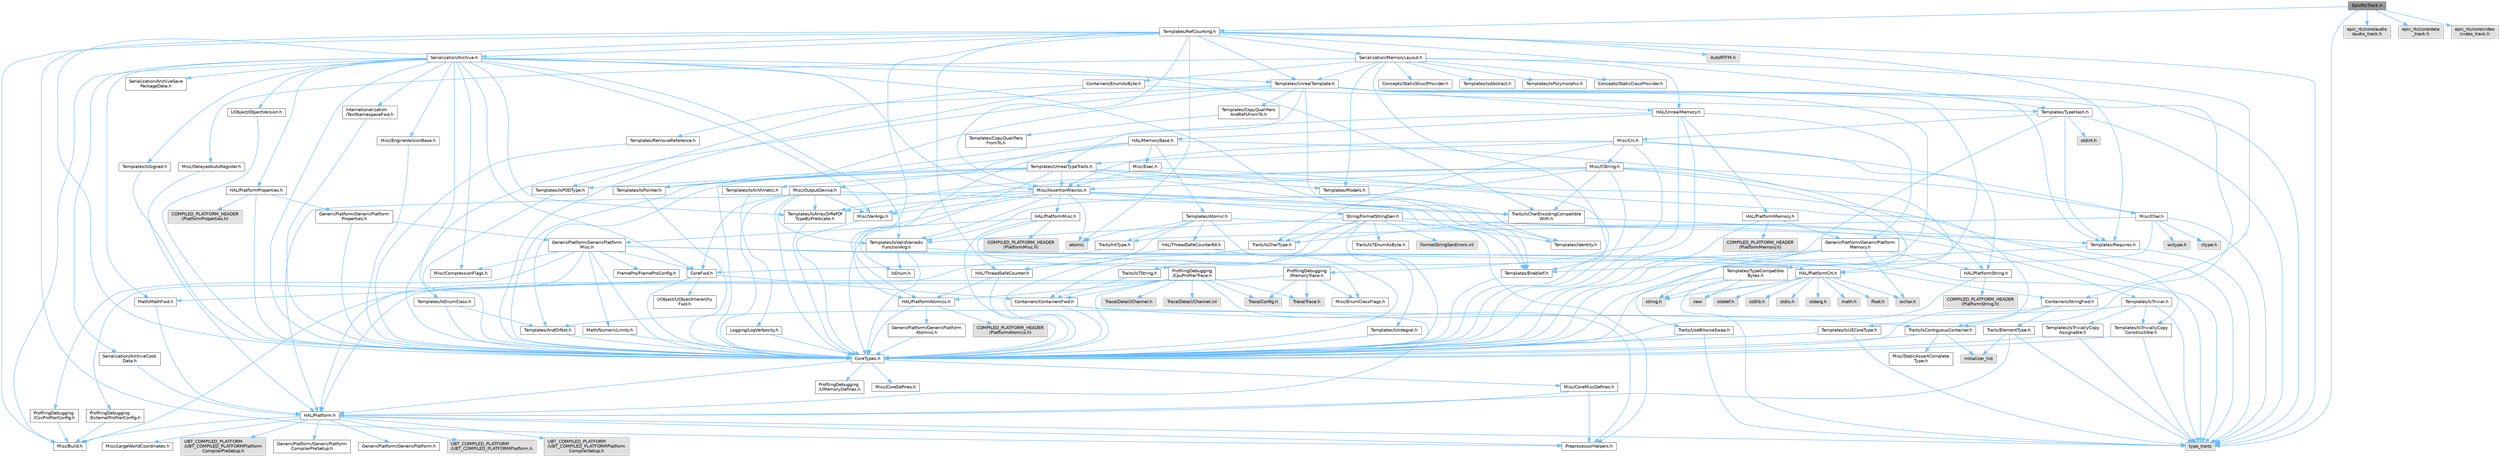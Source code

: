 digraph "EpicRtcTrack.h"
{
 // INTERACTIVE_SVG=YES
 // LATEX_PDF_SIZE
  bgcolor="transparent";
  edge [fontname=Helvetica,fontsize=10,labelfontname=Helvetica,labelfontsize=10];
  node [fontname=Helvetica,fontsize=10,shape=box,height=0.2,width=0.4];
  Node1 [id="Node000001",label="EpicRtcTrack.h",height=0.2,width=0.4,color="gray40", fillcolor="grey60", style="filled", fontcolor="black",tooltip=" "];
  Node1 -> Node2 [id="edge1_Node000001_Node000002",color="steelblue1",style="solid",tooltip=" "];
  Node2 [id="Node000002",label="type_traits",height=0.2,width=0.4,color="grey60", fillcolor="#E0E0E0", style="filled",tooltip=" "];
  Node1 -> Node3 [id="edge2_Node000001_Node000003",color="steelblue1",style="solid",tooltip=" "];
  Node3 [id="Node000003",label="Templates/RefCounting.h",height=0.2,width=0.4,color="grey40", fillcolor="white", style="filled",URL="$d4/d7e/RefCounting_8h.html",tooltip=" "];
  Node3 -> Node4 [id="edge3_Node000003_Node000004",color="steelblue1",style="solid",tooltip=" "];
  Node4 [id="Node000004",label="CoreTypes.h",height=0.2,width=0.4,color="grey40", fillcolor="white", style="filled",URL="$dc/dec/CoreTypes_8h.html",tooltip=" "];
  Node4 -> Node5 [id="edge4_Node000004_Node000005",color="steelblue1",style="solid",tooltip=" "];
  Node5 [id="Node000005",label="HAL/Platform.h",height=0.2,width=0.4,color="grey40", fillcolor="white", style="filled",URL="$d9/dd0/Platform_8h.html",tooltip=" "];
  Node5 -> Node6 [id="edge5_Node000005_Node000006",color="steelblue1",style="solid",tooltip=" "];
  Node6 [id="Node000006",label="Misc/Build.h",height=0.2,width=0.4,color="grey40", fillcolor="white", style="filled",URL="$d3/dbb/Build_8h.html",tooltip=" "];
  Node5 -> Node7 [id="edge6_Node000005_Node000007",color="steelblue1",style="solid",tooltip=" "];
  Node7 [id="Node000007",label="Misc/LargeWorldCoordinates.h",height=0.2,width=0.4,color="grey40", fillcolor="white", style="filled",URL="$d2/dcb/LargeWorldCoordinates_8h.html",tooltip=" "];
  Node5 -> Node2 [id="edge7_Node000005_Node000002",color="steelblue1",style="solid",tooltip=" "];
  Node5 -> Node8 [id="edge8_Node000005_Node000008",color="steelblue1",style="solid",tooltip=" "];
  Node8 [id="Node000008",label="PreprocessorHelpers.h",height=0.2,width=0.4,color="grey40", fillcolor="white", style="filled",URL="$db/ddb/PreprocessorHelpers_8h.html",tooltip=" "];
  Node5 -> Node9 [id="edge9_Node000005_Node000009",color="steelblue1",style="solid",tooltip=" "];
  Node9 [id="Node000009",label="UBT_COMPILED_PLATFORM\l/UBT_COMPILED_PLATFORMPlatform\lCompilerPreSetup.h",height=0.2,width=0.4,color="grey60", fillcolor="#E0E0E0", style="filled",tooltip=" "];
  Node5 -> Node10 [id="edge10_Node000005_Node000010",color="steelblue1",style="solid",tooltip=" "];
  Node10 [id="Node000010",label="GenericPlatform/GenericPlatform\lCompilerPreSetup.h",height=0.2,width=0.4,color="grey40", fillcolor="white", style="filled",URL="$d9/dc8/GenericPlatformCompilerPreSetup_8h.html",tooltip=" "];
  Node5 -> Node11 [id="edge11_Node000005_Node000011",color="steelblue1",style="solid",tooltip=" "];
  Node11 [id="Node000011",label="GenericPlatform/GenericPlatform.h",height=0.2,width=0.4,color="grey40", fillcolor="white", style="filled",URL="$d6/d84/GenericPlatform_8h.html",tooltip=" "];
  Node5 -> Node12 [id="edge12_Node000005_Node000012",color="steelblue1",style="solid",tooltip=" "];
  Node12 [id="Node000012",label="UBT_COMPILED_PLATFORM\l/UBT_COMPILED_PLATFORMPlatform.h",height=0.2,width=0.4,color="grey60", fillcolor="#E0E0E0", style="filled",tooltip=" "];
  Node5 -> Node13 [id="edge13_Node000005_Node000013",color="steelblue1",style="solid",tooltip=" "];
  Node13 [id="Node000013",label="UBT_COMPILED_PLATFORM\l/UBT_COMPILED_PLATFORMPlatform\lCompilerSetup.h",height=0.2,width=0.4,color="grey60", fillcolor="#E0E0E0", style="filled",tooltip=" "];
  Node4 -> Node14 [id="edge14_Node000004_Node000014",color="steelblue1",style="solid",tooltip=" "];
  Node14 [id="Node000014",label="ProfilingDebugging\l/UMemoryDefines.h",height=0.2,width=0.4,color="grey40", fillcolor="white", style="filled",URL="$d2/da2/UMemoryDefines_8h.html",tooltip=" "];
  Node4 -> Node15 [id="edge15_Node000004_Node000015",color="steelblue1",style="solid",tooltip=" "];
  Node15 [id="Node000015",label="Misc/CoreMiscDefines.h",height=0.2,width=0.4,color="grey40", fillcolor="white", style="filled",URL="$da/d38/CoreMiscDefines_8h.html",tooltip=" "];
  Node15 -> Node5 [id="edge16_Node000015_Node000005",color="steelblue1",style="solid",tooltip=" "];
  Node15 -> Node8 [id="edge17_Node000015_Node000008",color="steelblue1",style="solid",tooltip=" "];
  Node4 -> Node16 [id="edge18_Node000004_Node000016",color="steelblue1",style="solid",tooltip=" "];
  Node16 [id="Node000016",label="Misc/CoreDefines.h",height=0.2,width=0.4,color="grey40", fillcolor="white", style="filled",URL="$d3/dd2/CoreDefines_8h.html",tooltip=" "];
  Node3 -> Node17 [id="edge19_Node000003_Node000017",color="steelblue1",style="solid",tooltip=" "];
  Node17 [id="Node000017",label="AutoRTFM.h",height=0.2,width=0.4,color="grey60", fillcolor="#E0E0E0", style="filled",tooltip=" "];
  Node3 -> Node18 [id="edge20_Node000003_Node000018",color="steelblue1",style="solid",tooltip=" "];
  Node18 [id="Node000018",label="HAL/PlatformAtomics.h",height=0.2,width=0.4,color="grey40", fillcolor="white", style="filled",URL="$d3/d36/PlatformAtomics_8h.html",tooltip=" "];
  Node18 -> Node4 [id="edge21_Node000018_Node000004",color="steelblue1",style="solid",tooltip=" "];
  Node18 -> Node19 [id="edge22_Node000018_Node000019",color="steelblue1",style="solid",tooltip=" "];
  Node19 [id="Node000019",label="GenericPlatform/GenericPlatform\lAtomics.h",height=0.2,width=0.4,color="grey40", fillcolor="white", style="filled",URL="$da/d72/GenericPlatformAtomics_8h.html",tooltip=" "];
  Node19 -> Node4 [id="edge23_Node000019_Node000004",color="steelblue1",style="solid",tooltip=" "];
  Node18 -> Node20 [id="edge24_Node000018_Node000020",color="steelblue1",style="solid",tooltip=" "];
  Node20 [id="Node000020",label="COMPILED_PLATFORM_HEADER\l(PlatformAtomics.h)",height=0.2,width=0.4,color="grey60", fillcolor="#E0E0E0", style="filled",tooltip=" "];
  Node3 -> Node8 [id="edge25_Node000003_Node000008",color="steelblue1",style="solid",tooltip=" "];
  Node3 -> Node21 [id="edge26_Node000003_Node000021",color="steelblue1",style="solid",tooltip=" "];
  Node21 [id="Node000021",label="HAL/ThreadSafeCounter.h",height=0.2,width=0.4,color="grey40", fillcolor="white", style="filled",URL="$dc/dc9/ThreadSafeCounter_8h.html",tooltip=" "];
  Node21 -> Node4 [id="edge27_Node000021_Node000004",color="steelblue1",style="solid",tooltip=" "];
  Node21 -> Node18 [id="edge28_Node000021_Node000018",color="steelblue1",style="solid",tooltip=" "];
  Node3 -> Node22 [id="edge29_Node000003_Node000022",color="steelblue1",style="solid",tooltip=" "];
  Node22 [id="Node000022",label="Misc/AssertionMacros.h",height=0.2,width=0.4,color="grey40", fillcolor="white", style="filled",URL="$d0/dfa/AssertionMacros_8h.html",tooltip=" "];
  Node22 -> Node4 [id="edge30_Node000022_Node000004",color="steelblue1",style="solid",tooltip=" "];
  Node22 -> Node5 [id="edge31_Node000022_Node000005",color="steelblue1",style="solid",tooltip=" "];
  Node22 -> Node23 [id="edge32_Node000022_Node000023",color="steelblue1",style="solid",tooltip=" "];
  Node23 [id="Node000023",label="HAL/PlatformMisc.h",height=0.2,width=0.4,color="grey40", fillcolor="white", style="filled",URL="$d0/df5/PlatformMisc_8h.html",tooltip=" "];
  Node23 -> Node4 [id="edge33_Node000023_Node000004",color="steelblue1",style="solid",tooltip=" "];
  Node23 -> Node24 [id="edge34_Node000023_Node000024",color="steelblue1",style="solid",tooltip=" "];
  Node24 [id="Node000024",label="GenericPlatform/GenericPlatform\lMisc.h",height=0.2,width=0.4,color="grey40", fillcolor="white", style="filled",URL="$db/d9a/GenericPlatformMisc_8h.html",tooltip=" "];
  Node24 -> Node25 [id="edge35_Node000024_Node000025",color="steelblue1",style="solid",tooltip=" "];
  Node25 [id="Node000025",label="Containers/StringFwd.h",height=0.2,width=0.4,color="grey40", fillcolor="white", style="filled",URL="$df/d37/StringFwd_8h.html",tooltip=" "];
  Node25 -> Node4 [id="edge36_Node000025_Node000004",color="steelblue1",style="solid",tooltip=" "];
  Node25 -> Node26 [id="edge37_Node000025_Node000026",color="steelblue1",style="solid",tooltip=" "];
  Node26 [id="Node000026",label="Traits/ElementType.h",height=0.2,width=0.4,color="grey40", fillcolor="white", style="filled",URL="$d5/d4f/ElementType_8h.html",tooltip=" "];
  Node26 -> Node5 [id="edge38_Node000026_Node000005",color="steelblue1",style="solid",tooltip=" "];
  Node26 -> Node27 [id="edge39_Node000026_Node000027",color="steelblue1",style="solid",tooltip=" "];
  Node27 [id="Node000027",label="initializer_list",height=0.2,width=0.4,color="grey60", fillcolor="#E0E0E0", style="filled",tooltip=" "];
  Node26 -> Node2 [id="edge40_Node000026_Node000002",color="steelblue1",style="solid",tooltip=" "];
  Node25 -> Node28 [id="edge41_Node000025_Node000028",color="steelblue1",style="solid",tooltip=" "];
  Node28 [id="Node000028",label="Traits/IsContiguousContainer.h",height=0.2,width=0.4,color="grey40", fillcolor="white", style="filled",URL="$d5/d3c/IsContiguousContainer_8h.html",tooltip=" "];
  Node28 -> Node4 [id="edge42_Node000028_Node000004",color="steelblue1",style="solid",tooltip=" "];
  Node28 -> Node29 [id="edge43_Node000028_Node000029",color="steelblue1",style="solid",tooltip=" "];
  Node29 [id="Node000029",label="Misc/StaticAssertComplete\lType.h",height=0.2,width=0.4,color="grey40", fillcolor="white", style="filled",URL="$d5/d4e/StaticAssertCompleteType_8h.html",tooltip=" "];
  Node28 -> Node27 [id="edge44_Node000028_Node000027",color="steelblue1",style="solid",tooltip=" "];
  Node24 -> Node30 [id="edge45_Node000024_Node000030",color="steelblue1",style="solid",tooltip=" "];
  Node30 [id="Node000030",label="CoreFwd.h",height=0.2,width=0.4,color="grey40", fillcolor="white", style="filled",URL="$d1/d1e/CoreFwd_8h.html",tooltip=" "];
  Node30 -> Node4 [id="edge46_Node000030_Node000004",color="steelblue1",style="solid",tooltip=" "];
  Node30 -> Node31 [id="edge47_Node000030_Node000031",color="steelblue1",style="solid",tooltip=" "];
  Node31 [id="Node000031",label="Containers/ContainersFwd.h",height=0.2,width=0.4,color="grey40", fillcolor="white", style="filled",URL="$d4/d0a/ContainersFwd_8h.html",tooltip=" "];
  Node31 -> Node5 [id="edge48_Node000031_Node000005",color="steelblue1",style="solid",tooltip=" "];
  Node31 -> Node4 [id="edge49_Node000031_Node000004",color="steelblue1",style="solid",tooltip=" "];
  Node31 -> Node28 [id="edge50_Node000031_Node000028",color="steelblue1",style="solid",tooltip=" "];
  Node30 -> Node32 [id="edge51_Node000030_Node000032",color="steelblue1",style="solid",tooltip=" "];
  Node32 [id="Node000032",label="Math/MathFwd.h",height=0.2,width=0.4,color="grey40", fillcolor="white", style="filled",URL="$d2/d10/MathFwd_8h.html",tooltip=" "];
  Node32 -> Node5 [id="edge52_Node000032_Node000005",color="steelblue1",style="solid",tooltip=" "];
  Node30 -> Node33 [id="edge53_Node000030_Node000033",color="steelblue1",style="solid",tooltip=" "];
  Node33 [id="Node000033",label="UObject/UObjectHierarchy\lFwd.h",height=0.2,width=0.4,color="grey40", fillcolor="white", style="filled",URL="$d3/d13/UObjectHierarchyFwd_8h.html",tooltip=" "];
  Node24 -> Node4 [id="edge54_Node000024_Node000004",color="steelblue1",style="solid",tooltip=" "];
  Node24 -> Node34 [id="edge55_Node000024_Node000034",color="steelblue1",style="solid",tooltip=" "];
  Node34 [id="Node000034",label="FramePro/FrameProConfig.h",height=0.2,width=0.4,color="grey40", fillcolor="white", style="filled",URL="$d7/d90/FrameProConfig_8h.html",tooltip=" "];
  Node24 -> Node35 [id="edge56_Node000024_Node000035",color="steelblue1",style="solid",tooltip=" "];
  Node35 [id="Node000035",label="HAL/PlatformCrt.h",height=0.2,width=0.4,color="grey40", fillcolor="white", style="filled",URL="$d8/d75/PlatformCrt_8h.html",tooltip=" "];
  Node35 -> Node36 [id="edge57_Node000035_Node000036",color="steelblue1",style="solid",tooltip=" "];
  Node36 [id="Node000036",label="new",height=0.2,width=0.4,color="grey60", fillcolor="#E0E0E0", style="filled",tooltip=" "];
  Node35 -> Node37 [id="edge58_Node000035_Node000037",color="steelblue1",style="solid",tooltip=" "];
  Node37 [id="Node000037",label="wchar.h",height=0.2,width=0.4,color="grey60", fillcolor="#E0E0E0", style="filled",tooltip=" "];
  Node35 -> Node38 [id="edge59_Node000035_Node000038",color="steelblue1",style="solid",tooltip=" "];
  Node38 [id="Node000038",label="stddef.h",height=0.2,width=0.4,color="grey60", fillcolor="#E0E0E0", style="filled",tooltip=" "];
  Node35 -> Node39 [id="edge60_Node000035_Node000039",color="steelblue1",style="solid",tooltip=" "];
  Node39 [id="Node000039",label="stdlib.h",height=0.2,width=0.4,color="grey60", fillcolor="#E0E0E0", style="filled",tooltip=" "];
  Node35 -> Node40 [id="edge61_Node000035_Node000040",color="steelblue1",style="solid",tooltip=" "];
  Node40 [id="Node000040",label="stdio.h",height=0.2,width=0.4,color="grey60", fillcolor="#E0E0E0", style="filled",tooltip=" "];
  Node35 -> Node41 [id="edge62_Node000035_Node000041",color="steelblue1",style="solid",tooltip=" "];
  Node41 [id="Node000041",label="stdarg.h",height=0.2,width=0.4,color="grey60", fillcolor="#E0E0E0", style="filled",tooltip=" "];
  Node35 -> Node42 [id="edge63_Node000035_Node000042",color="steelblue1",style="solid",tooltip=" "];
  Node42 [id="Node000042",label="math.h",height=0.2,width=0.4,color="grey60", fillcolor="#E0E0E0", style="filled",tooltip=" "];
  Node35 -> Node43 [id="edge64_Node000035_Node000043",color="steelblue1",style="solid",tooltip=" "];
  Node43 [id="Node000043",label="float.h",height=0.2,width=0.4,color="grey60", fillcolor="#E0E0E0", style="filled",tooltip=" "];
  Node35 -> Node44 [id="edge65_Node000035_Node000044",color="steelblue1",style="solid",tooltip=" "];
  Node44 [id="Node000044",label="string.h",height=0.2,width=0.4,color="grey60", fillcolor="#E0E0E0", style="filled",tooltip=" "];
  Node24 -> Node45 [id="edge66_Node000024_Node000045",color="steelblue1",style="solid",tooltip=" "];
  Node45 [id="Node000045",label="Math/NumericLimits.h",height=0.2,width=0.4,color="grey40", fillcolor="white", style="filled",URL="$df/d1b/NumericLimits_8h.html",tooltip=" "];
  Node45 -> Node4 [id="edge67_Node000045_Node000004",color="steelblue1",style="solid",tooltip=" "];
  Node24 -> Node46 [id="edge68_Node000024_Node000046",color="steelblue1",style="solid",tooltip=" "];
  Node46 [id="Node000046",label="Misc/CompressionFlags.h",height=0.2,width=0.4,color="grey40", fillcolor="white", style="filled",URL="$d9/d76/CompressionFlags_8h.html",tooltip=" "];
  Node24 -> Node47 [id="edge69_Node000024_Node000047",color="steelblue1",style="solid",tooltip=" "];
  Node47 [id="Node000047",label="Misc/EnumClassFlags.h",height=0.2,width=0.4,color="grey40", fillcolor="white", style="filled",URL="$d8/de7/EnumClassFlags_8h.html",tooltip=" "];
  Node24 -> Node48 [id="edge70_Node000024_Node000048",color="steelblue1",style="solid",tooltip=" "];
  Node48 [id="Node000048",label="ProfilingDebugging\l/CsvProfilerConfig.h",height=0.2,width=0.4,color="grey40", fillcolor="white", style="filled",URL="$d3/d88/CsvProfilerConfig_8h.html",tooltip=" "];
  Node48 -> Node6 [id="edge71_Node000048_Node000006",color="steelblue1",style="solid",tooltip=" "];
  Node24 -> Node49 [id="edge72_Node000024_Node000049",color="steelblue1",style="solid",tooltip=" "];
  Node49 [id="Node000049",label="ProfilingDebugging\l/ExternalProfilerConfig.h",height=0.2,width=0.4,color="grey40", fillcolor="white", style="filled",URL="$d3/dbb/ExternalProfilerConfig_8h.html",tooltip=" "];
  Node49 -> Node6 [id="edge73_Node000049_Node000006",color="steelblue1",style="solid",tooltip=" "];
  Node23 -> Node50 [id="edge74_Node000023_Node000050",color="steelblue1",style="solid",tooltip=" "];
  Node50 [id="Node000050",label="COMPILED_PLATFORM_HEADER\l(PlatformMisc.h)",height=0.2,width=0.4,color="grey60", fillcolor="#E0E0E0", style="filled",tooltip=" "];
  Node23 -> Node51 [id="edge75_Node000023_Node000051",color="steelblue1",style="solid",tooltip=" "];
  Node51 [id="Node000051",label="ProfilingDebugging\l/CpuProfilerTrace.h",height=0.2,width=0.4,color="grey40", fillcolor="white", style="filled",URL="$da/dcb/CpuProfilerTrace_8h.html",tooltip=" "];
  Node51 -> Node4 [id="edge76_Node000051_Node000004",color="steelblue1",style="solid",tooltip=" "];
  Node51 -> Node31 [id="edge77_Node000051_Node000031",color="steelblue1",style="solid",tooltip=" "];
  Node51 -> Node18 [id="edge78_Node000051_Node000018",color="steelblue1",style="solid",tooltip=" "];
  Node51 -> Node8 [id="edge79_Node000051_Node000008",color="steelblue1",style="solid",tooltip=" "];
  Node51 -> Node6 [id="edge80_Node000051_Node000006",color="steelblue1",style="solid",tooltip=" "];
  Node51 -> Node52 [id="edge81_Node000051_Node000052",color="steelblue1",style="solid",tooltip=" "];
  Node52 [id="Node000052",label="Trace/Config.h",height=0.2,width=0.4,color="grey60", fillcolor="#E0E0E0", style="filled",tooltip=" "];
  Node51 -> Node53 [id="edge82_Node000051_Node000053",color="steelblue1",style="solid",tooltip=" "];
  Node53 [id="Node000053",label="Trace/Detail/Channel.h",height=0.2,width=0.4,color="grey60", fillcolor="#E0E0E0", style="filled",tooltip=" "];
  Node51 -> Node54 [id="edge83_Node000051_Node000054",color="steelblue1",style="solid",tooltip=" "];
  Node54 [id="Node000054",label="Trace/Detail/Channel.inl",height=0.2,width=0.4,color="grey60", fillcolor="#E0E0E0", style="filled",tooltip=" "];
  Node51 -> Node55 [id="edge84_Node000051_Node000055",color="steelblue1",style="solid",tooltip=" "];
  Node55 [id="Node000055",label="Trace/Trace.h",height=0.2,width=0.4,color="grey60", fillcolor="#E0E0E0", style="filled",tooltip=" "];
  Node22 -> Node8 [id="edge85_Node000022_Node000008",color="steelblue1",style="solid",tooltip=" "];
  Node22 -> Node56 [id="edge86_Node000022_Node000056",color="steelblue1",style="solid",tooltip=" "];
  Node56 [id="Node000056",label="Templates/EnableIf.h",height=0.2,width=0.4,color="grey40", fillcolor="white", style="filled",URL="$d7/d60/EnableIf_8h.html",tooltip=" "];
  Node56 -> Node4 [id="edge87_Node000056_Node000004",color="steelblue1",style="solid",tooltip=" "];
  Node22 -> Node57 [id="edge88_Node000022_Node000057",color="steelblue1",style="solid",tooltip=" "];
  Node57 [id="Node000057",label="Templates/IsArrayOrRefOf\lTypeByPredicate.h",height=0.2,width=0.4,color="grey40", fillcolor="white", style="filled",URL="$d6/da1/IsArrayOrRefOfTypeByPredicate_8h.html",tooltip=" "];
  Node57 -> Node4 [id="edge89_Node000057_Node000004",color="steelblue1",style="solid",tooltip=" "];
  Node22 -> Node58 [id="edge90_Node000022_Node000058",color="steelblue1",style="solid",tooltip=" "];
  Node58 [id="Node000058",label="Templates/IsValidVariadic\lFunctionArg.h",height=0.2,width=0.4,color="grey40", fillcolor="white", style="filled",URL="$d0/dc8/IsValidVariadicFunctionArg_8h.html",tooltip=" "];
  Node58 -> Node4 [id="edge91_Node000058_Node000004",color="steelblue1",style="solid",tooltip=" "];
  Node58 -> Node59 [id="edge92_Node000058_Node000059",color="steelblue1",style="solid",tooltip=" "];
  Node59 [id="Node000059",label="IsEnum.h",height=0.2,width=0.4,color="grey40", fillcolor="white", style="filled",URL="$d4/de5/IsEnum_8h.html",tooltip=" "];
  Node58 -> Node2 [id="edge93_Node000058_Node000002",color="steelblue1",style="solid",tooltip=" "];
  Node22 -> Node60 [id="edge94_Node000022_Node000060",color="steelblue1",style="solid",tooltip=" "];
  Node60 [id="Node000060",label="Traits/IsCharEncodingCompatible\lWith.h",height=0.2,width=0.4,color="grey40", fillcolor="white", style="filled",URL="$df/dd1/IsCharEncodingCompatibleWith_8h.html",tooltip=" "];
  Node60 -> Node2 [id="edge95_Node000060_Node000002",color="steelblue1",style="solid",tooltip=" "];
  Node60 -> Node61 [id="edge96_Node000060_Node000061",color="steelblue1",style="solid",tooltip=" "];
  Node61 [id="Node000061",label="Traits/IsCharType.h",height=0.2,width=0.4,color="grey40", fillcolor="white", style="filled",URL="$db/d51/IsCharType_8h.html",tooltip=" "];
  Node61 -> Node4 [id="edge97_Node000061_Node000004",color="steelblue1",style="solid",tooltip=" "];
  Node22 -> Node62 [id="edge98_Node000022_Node000062",color="steelblue1",style="solid",tooltip=" "];
  Node62 [id="Node000062",label="Misc/VarArgs.h",height=0.2,width=0.4,color="grey40", fillcolor="white", style="filled",URL="$d5/d6f/VarArgs_8h.html",tooltip=" "];
  Node62 -> Node4 [id="edge99_Node000062_Node000004",color="steelblue1",style="solid",tooltip=" "];
  Node22 -> Node63 [id="edge100_Node000022_Node000063",color="steelblue1",style="solid",tooltip=" "];
  Node63 [id="Node000063",label="String/FormatStringSan.h",height=0.2,width=0.4,color="grey40", fillcolor="white", style="filled",URL="$d3/d8b/FormatStringSan_8h.html",tooltip=" "];
  Node63 -> Node2 [id="edge101_Node000063_Node000002",color="steelblue1",style="solid",tooltip=" "];
  Node63 -> Node4 [id="edge102_Node000063_Node000004",color="steelblue1",style="solid",tooltip=" "];
  Node63 -> Node64 [id="edge103_Node000063_Node000064",color="steelblue1",style="solid",tooltip=" "];
  Node64 [id="Node000064",label="Templates/Requires.h",height=0.2,width=0.4,color="grey40", fillcolor="white", style="filled",URL="$dc/d96/Requires_8h.html",tooltip=" "];
  Node64 -> Node56 [id="edge104_Node000064_Node000056",color="steelblue1",style="solid",tooltip=" "];
  Node64 -> Node2 [id="edge105_Node000064_Node000002",color="steelblue1",style="solid",tooltip=" "];
  Node63 -> Node65 [id="edge106_Node000063_Node000065",color="steelblue1",style="solid",tooltip=" "];
  Node65 [id="Node000065",label="Templates/Identity.h",height=0.2,width=0.4,color="grey40", fillcolor="white", style="filled",URL="$d0/dd5/Identity_8h.html",tooltip=" "];
  Node63 -> Node58 [id="edge107_Node000063_Node000058",color="steelblue1",style="solid",tooltip=" "];
  Node63 -> Node61 [id="edge108_Node000063_Node000061",color="steelblue1",style="solid",tooltip=" "];
  Node63 -> Node66 [id="edge109_Node000063_Node000066",color="steelblue1",style="solid",tooltip=" "];
  Node66 [id="Node000066",label="Traits/IsTEnumAsByte.h",height=0.2,width=0.4,color="grey40", fillcolor="white", style="filled",URL="$d1/de6/IsTEnumAsByte_8h.html",tooltip=" "];
  Node63 -> Node67 [id="edge110_Node000063_Node000067",color="steelblue1",style="solid",tooltip=" "];
  Node67 [id="Node000067",label="Traits/IsTString.h",height=0.2,width=0.4,color="grey40", fillcolor="white", style="filled",URL="$d0/df8/IsTString_8h.html",tooltip=" "];
  Node67 -> Node31 [id="edge111_Node000067_Node000031",color="steelblue1",style="solid",tooltip=" "];
  Node63 -> Node31 [id="edge112_Node000063_Node000031",color="steelblue1",style="solid",tooltip=" "];
  Node63 -> Node68 [id="edge113_Node000063_Node000068",color="steelblue1",style="solid",tooltip=" "];
  Node68 [id="Node000068",label="FormatStringSanErrors.inl",height=0.2,width=0.4,color="grey60", fillcolor="#E0E0E0", style="filled",tooltip=" "];
  Node22 -> Node69 [id="edge114_Node000022_Node000069",color="steelblue1",style="solid",tooltip=" "];
  Node69 [id="Node000069",label="atomic",height=0.2,width=0.4,color="grey60", fillcolor="#E0E0E0", style="filled",tooltip=" "];
  Node3 -> Node6 [id="edge115_Node000003_Node000006",color="steelblue1",style="solid",tooltip=" "];
  Node3 -> Node70 [id="edge116_Node000003_Node000070",color="steelblue1",style="solid",tooltip=" "];
  Node70 [id="Node000070",label="Serialization/Archive.h",height=0.2,width=0.4,color="grey40", fillcolor="white", style="filled",URL="$d7/d3b/Archive_8h.html",tooltip=" "];
  Node70 -> Node30 [id="edge117_Node000070_Node000030",color="steelblue1",style="solid",tooltip=" "];
  Node70 -> Node4 [id="edge118_Node000070_Node000004",color="steelblue1",style="solid",tooltip=" "];
  Node70 -> Node71 [id="edge119_Node000070_Node000071",color="steelblue1",style="solid",tooltip=" "];
  Node71 [id="Node000071",label="HAL/PlatformProperties.h",height=0.2,width=0.4,color="grey40", fillcolor="white", style="filled",URL="$d9/db0/PlatformProperties_8h.html",tooltip=" "];
  Node71 -> Node4 [id="edge120_Node000071_Node000004",color="steelblue1",style="solid",tooltip=" "];
  Node71 -> Node72 [id="edge121_Node000071_Node000072",color="steelblue1",style="solid",tooltip=" "];
  Node72 [id="Node000072",label="GenericPlatform/GenericPlatform\lProperties.h",height=0.2,width=0.4,color="grey40", fillcolor="white", style="filled",URL="$d2/dcd/GenericPlatformProperties_8h.html",tooltip=" "];
  Node72 -> Node4 [id="edge122_Node000072_Node000004",color="steelblue1",style="solid",tooltip=" "];
  Node72 -> Node24 [id="edge123_Node000072_Node000024",color="steelblue1",style="solid",tooltip=" "];
  Node71 -> Node73 [id="edge124_Node000071_Node000073",color="steelblue1",style="solid",tooltip=" "];
  Node73 [id="Node000073",label="COMPILED_PLATFORM_HEADER\l(PlatformProperties.h)",height=0.2,width=0.4,color="grey60", fillcolor="#E0E0E0", style="filled",tooltip=" "];
  Node70 -> Node74 [id="edge125_Node000070_Node000074",color="steelblue1",style="solid",tooltip=" "];
  Node74 [id="Node000074",label="Internationalization\l/TextNamespaceFwd.h",height=0.2,width=0.4,color="grey40", fillcolor="white", style="filled",URL="$d8/d97/TextNamespaceFwd_8h.html",tooltip=" "];
  Node74 -> Node4 [id="edge126_Node000074_Node000004",color="steelblue1",style="solid",tooltip=" "];
  Node70 -> Node32 [id="edge127_Node000070_Node000032",color="steelblue1",style="solid",tooltip=" "];
  Node70 -> Node22 [id="edge128_Node000070_Node000022",color="steelblue1",style="solid",tooltip=" "];
  Node70 -> Node6 [id="edge129_Node000070_Node000006",color="steelblue1",style="solid",tooltip=" "];
  Node70 -> Node46 [id="edge130_Node000070_Node000046",color="steelblue1",style="solid",tooltip=" "];
  Node70 -> Node75 [id="edge131_Node000070_Node000075",color="steelblue1",style="solid",tooltip=" "];
  Node75 [id="Node000075",label="Misc/EngineVersionBase.h",height=0.2,width=0.4,color="grey40", fillcolor="white", style="filled",URL="$d5/d2b/EngineVersionBase_8h.html",tooltip=" "];
  Node75 -> Node4 [id="edge132_Node000075_Node000004",color="steelblue1",style="solid",tooltip=" "];
  Node70 -> Node62 [id="edge133_Node000070_Node000062",color="steelblue1",style="solid",tooltip=" "];
  Node70 -> Node76 [id="edge134_Node000070_Node000076",color="steelblue1",style="solid",tooltip=" "];
  Node76 [id="Node000076",label="Serialization/ArchiveCook\lData.h",height=0.2,width=0.4,color="grey40", fillcolor="white", style="filled",URL="$dc/db6/ArchiveCookData_8h.html",tooltip=" "];
  Node76 -> Node5 [id="edge135_Node000076_Node000005",color="steelblue1",style="solid",tooltip=" "];
  Node70 -> Node77 [id="edge136_Node000070_Node000077",color="steelblue1",style="solid",tooltip=" "];
  Node77 [id="Node000077",label="Serialization/ArchiveSave\lPackageData.h",height=0.2,width=0.4,color="grey40", fillcolor="white", style="filled",URL="$d1/d37/ArchiveSavePackageData_8h.html",tooltip=" "];
  Node70 -> Node56 [id="edge137_Node000070_Node000056",color="steelblue1",style="solid",tooltip=" "];
  Node70 -> Node57 [id="edge138_Node000070_Node000057",color="steelblue1",style="solid",tooltip=" "];
  Node70 -> Node78 [id="edge139_Node000070_Node000078",color="steelblue1",style="solid",tooltip=" "];
  Node78 [id="Node000078",label="Templates/IsEnumClass.h",height=0.2,width=0.4,color="grey40", fillcolor="white", style="filled",URL="$d7/d15/IsEnumClass_8h.html",tooltip=" "];
  Node78 -> Node4 [id="edge140_Node000078_Node000004",color="steelblue1",style="solid",tooltip=" "];
  Node78 -> Node79 [id="edge141_Node000078_Node000079",color="steelblue1",style="solid",tooltip=" "];
  Node79 [id="Node000079",label="Templates/AndOrNot.h",height=0.2,width=0.4,color="grey40", fillcolor="white", style="filled",URL="$db/d0a/AndOrNot_8h.html",tooltip=" "];
  Node79 -> Node4 [id="edge142_Node000079_Node000004",color="steelblue1",style="solid",tooltip=" "];
  Node70 -> Node80 [id="edge143_Node000070_Node000080",color="steelblue1",style="solid",tooltip=" "];
  Node80 [id="Node000080",label="Templates/IsSigned.h",height=0.2,width=0.4,color="grey40", fillcolor="white", style="filled",URL="$d8/dd8/IsSigned_8h.html",tooltip=" "];
  Node80 -> Node4 [id="edge144_Node000080_Node000004",color="steelblue1",style="solid",tooltip=" "];
  Node70 -> Node58 [id="edge145_Node000070_Node000058",color="steelblue1",style="solid",tooltip=" "];
  Node70 -> Node81 [id="edge146_Node000070_Node000081",color="steelblue1",style="solid",tooltip=" "];
  Node81 [id="Node000081",label="Templates/UnrealTemplate.h",height=0.2,width=0.4,color="grey40", fillcolor="white", style="filled",URL="$d4/d24/UnrealTemplate_8h.html",tooltip=" "];
  Node81 -> Node4 [id="edge147_Node000081_Node000004",color="steelblue1",style="solid",tooltip=" "];
  Node81 -> Node82 [id="edge148_Node000081_Node000082",color="steelblue1",style="solid",tooltip=" "];
  Node82 [id="Node000082",label="Templates/IsPointer.h",height=0.2,width=0.4,color="grey40", fillcolor="white", style="filled",URL="$d7/d05/IsPointer_8h.html",tooltip=" "];
  Node82 -> Node4 [id="edge149_Node000082_Node000004",color="steelblue1",style="solid",tooltip=" "];
  Node81 -> Node83 [id="edge150_Node000081_Node000083",color="steelblue1",style="solid",tooltip=" "];
  Node83 [id="Node000083",label="HAL/UnrealMemory.h",height=0.2,width=0.4,color="grey40", fillcolor="white", style="filled",URL="$d9/d96/UnrealMemory_8h.html",tooltip=" "];
  Node83 -> Node4 [id="edge151_Node000083_Node000004",color="steelblue1",style="solid",tooltip=" "];
  Node83 -> Node84 [id="edge152_Node000083_Node000084",color="steelblue1",style="solid",tooltip=" "];
  Node84 [id="Node000084",label="GenericPlatform/GenericPlatform\lMemory.h",height=0.2,width=0.4,color="grey40", fillcolor="white", style="filled",URL="$dd/d22/GenericPlatformMemory_8h.html",tooltip=" "];
  Node84 -> Node30 [id="edge153_Node000084_Node000030",color="steelblue1",style="solid",tooltip=" "];
  Node84 -> Node4 [id="edge154_Node000084_Node000004",color="steelblue1",style="solid",tooltip=" "];
  Node84 -> Node85 [id="edge155_Node000084_Node000085",color="steelblue1",style="solid",tooltip=" "];
  Node85 [id="Node000085",label="HAL/PlatformString.h",height=0.2,width=0.4,color="grey40", fillcolor="white", style="filled",URL="$db/db5/PlatformString_8h.html",tooltip=" "];
  Node85 -> Node4 [id="edge156_Node000085_Node000004",color="steelblue1",style="solid",tooltip=" "];
  Node85 -> Node86 [id="edge157_Node000085_Node000086",color="steelblue1",style="solid",tooltip=" "];
  Node86 [id="Node000086",label="COMPILED_PLATFORM_HEADER\l(PlatformString.h)",height=0.2,width=0.4,color="grey60", fillcolor="#E0E0E0", style="filled",tooltip=" "];
  Node84 -> Node44 [id="edge158_Node000084_Node000044",color="steelblue1",style="solid",tooltip=" "];
  Node84 -> Node37 [id="edge159_Node000084_Node000037",color="steelblue1",style="solid",tooltip=" "];
  Node83 -> Node87 [id="edge160_Node000083_Node000087",color="steelblue1",style="solid",tooltip=" "];
  Node87 [id="Node000087",label="HAL/MemoryBase.h",height=0.2,width=0.4,color="grey40", fillcolor="white", style="filled",URL="$d6/d9f/MemoryBase_8h.html",tooltip=" "];
  Node87 -> Node4 [id="edge161_Node000087_Node000004",color="steelblue1",style="solid",tooltip=" "];
  Node87 -> Node18 [id="edge162_Node000087_Node000018",color="steelblue1",style="solid",tooltip=" "];
  Node87 -> Node35 [id="edge163_Node000087_Node000035",color="steelblue1",style="solid",tooltip=" "];
  Node87 -> Node88 [id="edge164_Node000087_Node000088",color="steelblue1",style="solid",tooltip=" "];
  Node88 [id="Node000088",label="Misc/Exec.h",height=0.2,width=0.4,color="grey40", fillcolor="white", style="filled",URL="$de/ddb/Exec_8h.html",tooltip=" "];
  Node88 -> Node4 [id="edge165_Node000088_Node000004",color="steelblue1",style="solid",tooltip=" "];
  Node88 -> Node22 [id="edge166_Node000088_Node000022",color="steelblue1",style="solid",tooltip=" "];
  Node87 -> Node89 [id="edge167_Node000087_Node000089",color="steelblue1",style="solid",tooltip=" "];
  Node89 [id="Node000089",label="Misc/OutputDevice.h",height=0.2,width=0.4,color="grey40", fillcolor="white", style="filled",URL="$d7/d32/OutputDevice_8h.html",tooltip=" "];
  Node89 -> Node30 [id="edge168_Node000089_Node000030",color="steelblue1",style="solid",tooltip=" "];
  Node89 -> Node4 [id="edge169_Node000089_Node000004",color="steelblue1",style="solid",tooltip=" "];
  Node89 -> Node90 [id="edge170_Node000089_Node000090",color="steelblue1",style="solid",tooltip=" "];
  Node90 [id="Node000090",label="Logging/LogVerbosity.h",height=0.2,width=0.4,color="grey40", fillcolor="white", style="filled",URL="$d2/d8f/LogVerbosity_8h.html",tooltip=" "];
  Node90 -> Node4 [id="edge171_Node000090_Node000004",color="steelblue1",style="solid",tooltip=" "];
  Node89 -> Node62 [id="edge172_Node000089_Node000062",color="steelblue1",style="solid",tooltip=" "];
  Node89 -> Node57 [id="edge173_Node000089_Node000057",color="steelblue1",style="solid",tooltip=" "];
  Node89 -> Node58 [id="edge174_Node000089_Node000058",color="steelblue1",style="solid",tooltip=" "];
  Node89 -> Node60 [id="edge175_Node000089_Node000060",color="steelblue1",style="solid",tooltip=" "];
  Node87 -> Node91 [id="edge176_Node000087_Node000091",color="steelblue1",style="solid",tooltip=" "];
  Node91 [id="Node000091",label="Templates/Atomic.h",height=0.2,width=0.4,color="grey40", fillcolor="white", style="filled",URL="$d3/d91/Atomic_8h.html",tooltip=" "];
  Node91 -> Node21 [id="edge177_Node000091_Node000021",color="steelblue1",style="solid",tooltip=" "];
  Node91 -> Node92 [id="edge178_Node000091_Node000092",color="steelblue1",style="solid",tooltip=" "];
  Node92 [id="Node000092",label="HAL/ThreadSafeCounter64.h",height=0.2,width=0.4,color="grey40", fillcolor="white", style="filled",URL="$d0/d12/ThreadSafeCounter64_8h.html",tooltip=" "];
  Node92 -> Node4 [id="edge179_Node000092_Node000004",color="steelblue1",style="solid",tooltip=" "];
  Node92 -> Node21 [id="edge180_Node000092_Node000021",color="steelblue1",style="solid",tooltip=" "];
  Node91 -> Node93 [id="edge181_Node000091_Node000093",color="steelblue1",style="solid",tooltip=" "];
  Node93 [id="Node000093",label="Templates/IsIntegral.h",height=0.2,width=0.4,color="grey40", fillcolor="white", style="filled",URL="$da/d64/IsIntegral_8h.html",tooltip=" "];
  Node93 -> Node4 [id="edge182_Node000093_Node000004",color="steelblue1",style="solid",tooltip=" "];
  Node91 -> Node94 [id="edge183_Node000091_Node000094",color="steelblue1",style="solid",tooltip=" "];
  Node94 [id="Node000094",label="Templates/IsTrivial.h",height=0.2,width=0.4,color="grey40", fillcolor="white", style="filled",URL="$da/d4c/IsTrivial_8h.html",tooltip=" "];
  Node94 -> Node79 [id="edge184_Node000094_Node000079",color="steelblue1",style="solid",tooltip=" "];
  Node94 -> Node95 [id="edge185_Node000094_Node000095",color="steelblue1",style="solid",tooltip=" "];
  Node95 [id="Node000095",label="Templates/IsTriviallyCopy\lConstructible.h",height=0.2,width=0.4,color="grey40", fillcolor="white", style="filled",URL="$d3/d78/IsTriviallyCopyConstructible_8h.html",tooltip=" "];
  Node95 -> Node4 [id="edge186_Node000095_Node000004",color="steelblue1",style="solid",tooltip=" "];
  Node95 -> Node2 [id="edge187_Node000095_Node000002",color="steelblue1",style="solid",tooltip=" "];
  Node94 -> Node96 [id="edge188_Node000094_Node000096",color="steelblue1",style="solid",tooltip=" "];
  Node96 [id="Node000096",label="Templates/IsTriviallyCopy\lAssignable.h",height=0.2,width=0.4,color="grey40", fillcolor="white", style="filled",URL="$d2/df2/IsTriviallyCopyAssignable_8h.html",tooltip=" "];
  Node96 -> Node4 [id="edge189_Node000096_Node000004",color="steelblue1",style="solid",tooltip=" "];
  Node96 -> Node2 [id="edge190_Node000096_Node000002",color="steelblue1",style="solid",tooltip=" "];
  Node94 -> Node2 [id="edge191_Node000094_Node000002",color="steelblue1",style="solid",tooltip=" "];
  Node91 -> Node97 [id="edge192_Node000091_Node000097",color="steelblue1",style="solid",tooltip=" "];
  Node97 [id="Node000097",label="Traits/IntType.h",height=0.2,width=0.4,color="grey40", fillcolor="white", style="filled",URL="$d7/deb/IntType_8h.html",tooltip=" "];
  Node97 -> Node5 [id="edge193_Node000097_Node000005",color="steelblue1",style="solid",tooltip=" "];
  Node91 -> Node69 [id="edge194_Node000091_Node000069",color="steelblue1",style="solid",tooltip=" "];
  Node83 -> Node98 [id="edge195_Node000083_Node000098",color="steelblue1",style="solid",tooltip=" "];
  Node98 [id="Node000098",label="HAL/PlatformMemory.h",height=0.2,width=0.4,color="grey40", fillcolor="white", style="filled",URL="$de/d68/PlatformMemory_8h.html",tooltip=" "];
  Node98 -> Node4 [id="edge196_Node000098_Node000004",color="steelblue1",style="solid",tooltip=" "];
  Node98 -> Node84 [id="edge197_Node000098_Node000084",color="steelblue1",style="solid",tooltip=" "];
  Node98 -> Node99 [id="edge198_Node000098_Node000099",color="steelblue1",style="solid",tooltip=" "];
  Node99 [id="Node000099",label="COMPILED_PLATFORM_HEADER\l(PlatformMemory.h)",height=0.2,width=0.4,color="grey60", fillcolor="#E0E0E0", style="filled",tooltip=" "];
  Node83 -> Node100 [id="edge199_Node000083_Node000100",color="steelblue1",style="solid",tooltip=" "];
  Node100 [id="Node000100",label="ProfilingDebugging\l/MemoryTrace.h",height=0.2,width=0.4,color="grey40", fillcolor="white", style="filled",URL="$da/dd7/MemoryTrace_8h.html",tooltip=" "];
  Node100 -> Node5 [id="edge200_Node000100_Node000005",color="steelblue1",style="solid",tooltip=" "];
  Node100 -> Node47 [id="edge201_Node000100_Node000047",color="steelblue1",style="solid",tooltip=" "];
  Node100 -> Node52 [id="edge202_Node000100_Node000052",color="steelblue1",style="solid",tooltip=" "];
  Node100 -> Node55 [id="edge203_Node000100_Node000055",color="steelblue1",style="solid",tooltip=" "];
  Node83 -> Node82 [id="edge204_Node000083_Node000082",color="steelblue1",style="solid",tooltip=" "];
  Node81 -> Node101 [id="edge205_Node000081_Node000101",color="steelblue1",style="solid",tooltip=" "];
  Node101 [id="Node000101",label="Templates/CopyQualifiers\lAndRefsFromTo.h",height=0.2,width=0.4,color="grey40", fillcolor="white", style="filled",URL="$d3/db3/CopyQualifiersAndRefsFromTo_8h.html",tooltip=" "];
  Node101 -> Node102 [id="edge206_Node000101_Node000102",color="steelblue1",style="solid",tooltip=" "];
  Node102 [id="Node000102",label="Templates/CopyQualifiers\lFromTo.h",height=0.2,width=0.4,color="grey40", fillcolor="white", style="filled",URL="$d5/db4/CopyQualifiersFromTo_8h.html",tooltip=" "];
  Node81 -> Node103 [id="edge207_Node000081_Node000103",color="steelblue1",style="solid",tooltip=" "];
  Node103 [id="Node000103",label="Templates/UnrealTypeTraits.h",height=0.2,width=0.4,color="grey40", fillcolor="white", style="filled",URL="$d2/d2d/UnrealTypeTraits_8h.html",tooltip=" "];
  Node103 -> Node4 [id="edge208_Node000103_Node000004",color="steelblue1",style="solid",tooltip=" "];
  Node103 -> Node82 [id="edge209_Node000103_Node000082",color="steelblue1",style="solid",tooltip=" "];
  Node103 -> Node22 [id="edge210_Node000103_Node000022",color="steelblue1",style="solid",tooltip=" "];
  Node103 -> Node79 [id="edge211_Node000103_Node000079",color="steelblue1",style="solid",tooltip=" "];
  Node103 -> Node56 [id="edge212_Node000103_Node000056",color="steelblue1",style="solid",tooltip=" "];
  Node103 -> Node104 [id="edge213_Node000103_Node000104",color="steelblue1",style="solid",tooltip=" "];
  Node104 [id="Node000104",label="Templates/IsArithmetic.h",height=0.2,width=0.4,color="grey40", fillcolor="white", style="filled",URL="$d2/d5d/IsArithmetic_8h.html",tooltip=" "];
  Node104 -> Node4 [id="edge214_Node000104_Node000004",color="steelblue1",style="solid",tooltip=" "];
  Node103 -> Node59 [id="edge215_Node000103_Node000059",color="steelblue1",style="solid",tooltip=" "];
  Node103 -> Node105 [id="edge216_Node000103_Node000105",color="steelblue1",style="solid",tooltip=" "];
  Node105 [id="Node000105",label="Templates/Models.h",height=0.2,width=0.4,color="grey40", fillcolor="white", style="filled",URL="$d3/d0c/Models_8h.html",tooltip=" "];
  Node105 -> Node65 [id="edge217_Node000105_Node000065",color="steelblue1",style="solid",tooltip=" "];
  Node103 -> Node106 [id="edge218_Node000103_Node000106",color="steelblue1",style="solid",tooltip=" "];
  Node106 [id="Node000106",label="Templates/IsPODType.h",height=0.2,width=0.4,color="grey40", fillcolor="white", style="filled",URL="$d7/db1/IsPODType_8h.html",tooltip=" "];
  Node106 -> Node4 [id="edge219_Node000106_Node000004",color="steelblue1",style="solid",tooltip=" "];
  Node103 -> Node107 [id="edge220_Node000103_Node000107",color="steelblue1",style="solid",tooltip=" "];
  Node107 [id="Node000107",label="Templates/IsUECoreType.h",height=0.2,width=0.4,color="grey40", fillcolor="white", style="filled",URL="$d1/db8/IsUECoreType_8h.html",tooltip=" "];
  Node107 -> Node4 [id="edge221_Node000107_Node000004",color="steelblue1",style="solid",tooltip=" "];
  Node107 -> Node2 [id="edge222_Node000107_Node000002",color="steelblue1",style="solid",tooltip=" "];
  Node103 -> Node95 [id="edge223_Node000103_Node000095",color="steelblue1",style="solid",tooltip=" "];
  Node81 -> Node108 [id="edge224_Node000081_Node000108",color="steelblue1",style="solid",tooltip=" "];
  Node108 [id="Node000108",label="Templates/RemoveReference.h",height=0.2,width=0.4,color="grey40", fillcolor="white", style="filled",URL="$da/dbe/RemoveReference_8h.html",tooltip=" "];
  Node108 -> Node4 [id="edge225_Node000108_Node000004",color="steelblue1",style="solid",tooltip=" "];
  Node81 -> Node64 [id="edge226_Node000081_Node000064",color="steelblue1",style="solid",tooltip=" "];
  Node81 -> Node109 [id="edge227_Node000081_Node000109",color="steelblue1",style="solid",tooltip=" "];
  Node109 [id="Node000109",label="Templates/TypeCompatible\lBytes.h",height=0.2,width=0.4,color="grey40", fillcolor="white", style="filled",URL="$df/d0a/TypeCompatibleBytes_8h.html",tooltip=" "];
  Node109 -> Node4 [id="edge228_Node000109_Node000004",color="steelblue1",style="solid",tooltip=" "];
  Node109 -> Node44 [id="edge229_Node000109_Node000044",color="steelblue1",style="solid",tooltip=" "];
  Node109 -> Node36 [id="edge230_Node000109_Node000036",color="steelblue1",style="solid",tooltip=" "];
  Node109 -> Node2 [id="edge231_Node000109_Node000002",color="steelblue1",style="solid",tooltip=" "];
  Node81 -> Node65 [id="edge232_Node000081_Node000065",color="steelblue1",style="solid",tooltip=" "];
  Node81 -> Node28 [id="edge233_Node000081_Node000028",color="steelblue1",style="solid",tooltip=" "];
  Node81 -> Node110 [id="edge234_Node000081_Node000110",color="steelblue1",style="solid",tooltip=" "];
  Node110 [id="Node000110",label="Traits/UseBitwiseSwap.h",height=0.2,width=0.4,color="grey40", fillcolor="white", style="filled",URL="$db/df3/UseBitwiseSwap_8h.html",tooltip=" "];
  Node110 -> Node4 [id="edge235_Node000110_Node000004",color="steelblue1",style="solid",tooltip=" "];
  Node110 -> Node2 [id="edge236_Node000110_Node000002",color="steelblue1",style="solid",tooltip=" "];
  Node81 -> Node2 [id="edge237_Node000081_Node000002",color="steelblue1",style="solid",tooltip=" "];
  Node70 -> Node60 [id="edge238_Node000070_Node000060",color="steelblue1",style="solid",tooltip=" "];
  Node70 -> Node111 [id="edge239_Node000070_Node000111",color="steelblue1",style="solid",tooltip=" "];
  Node111 [id="Node000111",label="UObject/ObjectVersion.h",height=0.2,width=0.4,color="grey40", fillcolor="white", style="filled",URL="$da/d63/ObjectVersion_8h.html",tooltip=" "];
  Node111 -> Node4 [id="edge240_Node000111_Node000004",color="steelblue1",style="solid",tooltip=" "];
  Node3 -> Node112 [id="edge241_Node000003_Node000112",color="steelblue1",style="solid",tooltip=" "];
  Node112 [id="Node000112",label="Serialization/MemoryLayout.h",height=0.2,width=0.4,color="grey40", fillcolor="white", style="filled",URL="$d7/d66/MemoryLayout_8h.html",tooltip=" "];
  Node112 -> Node113 [id="edge242_Node000112_Node000113",color="steelblue1",style="solid",tooltip=" "];
  Node113 [id="Node000113",label="Concepts/StaticClassProvider.h",height=0.2,width=0.4,color="grey40", fillcolor="white", style="filled",URL="$dd/d83/StaticClassProvider_8h.html",tooltip=" "];
  Node112 -> Node114 [id="edge243_Node000112_Node000114",color="steelblue1",style="solid",tooltip=" "];
  Node114 [id="Node000114",label="Concepts/StaticStructProvider.h",height=0.2,width=0.4,color="grey40", fillcolor="white", style="filled",URL="$d5/d77/StaticStructProvider_8h.html",tooltip=" "];
  Node112 -> Node115 [id="edge244_Node000112_Node000115",color="steelblue1",style="solid",tooltip=" "];
  Node115 [id="Node000115",label="Containers/EnumAsByte.h",height=0.2,width=0.4,color="grey40", fillcolor="white", style="filled",URL="$d6/d9a/EnumAsByte_8h.html",tooltip=" "];
  Node115 -> Node4 [id="edge245_Node000115_Node000004",color="steelblue1",style="solid",tooltip=" "];
  Node115 -> Node106 [id="edge246_Node000115_Node000106",color="steelblue1",style="solid",tooltip=" "];
  Node115 -> Node116 [id="edge247_Node000115_Node000116",color="steelblue1",style="solid",tooltip=" "];
  Node116 [id="Node000116",label="Templates/TypeHash.h",height=0.2,width=0.4,color="grey40", fillcolor="white", style="filled",URL="$d1/d62/TypeHash_8h.html",tooltip=" "];
  Node116 -> Node4 [id="edge248_Node000116_Node000004",color="steelblue1",style="solid",tooltip=" "];
  Node116 -> Node64 [id="edge249_Node000116_Node000064",color="steelblue1",style="solid",tooltip=" "];
  Node116 -> Node117 [id="edge250_Node000116_Node000117",color="steelblue1",style="solid",tooltip=" "];
  Node117 [id="Node000117",label="Misc/Crc.h",height=0.2,width=0.4,color="grey40", fillcolor="white", style="filled",URL="$d4/dd2/Crc_8h.html",tooltip=" "];
  Node117 -> Node4 [id="edge251_Node000117_Node000004",color="steelblue1",style="solid",tooltip=" "];
  Node117 -> Node85 [id="edge252_Node000117_Node000085",color="steelblue1",style="solid",tooltip=" "];
  Node117 -> Node22 [id="edge253_Node000117_Node000022",color="steelblue1",style="solid",tooltip=" "];
  Node117 -> Node118 [id="edge254_Node000117_Node000118",color="steelblue1",style="solid",tooltip=" "];
  Node118 [id="Node000118",label="Misc/CString.h",height=0.2,width=0.4,color="grey40", fillcolor="white", style="filled",URL="$d2/d49/CString_8h.html",tooltip=" "];
  Node118 -> Node4 [id="edge255_Node000118_Node000004",color="steelblue1",style="solid",tooltip=" "];
  Node118 -> Node35 [id="edge256_Node000118_Node000035",color="steelblue1",style="solid",tooltip=" "];
  Node118 -> Node85 [id="edge257_Node000118_Node000085",color="steelblue1",style="solid",tooltip=" "];
  Node118 -> Node22 [id="edge258_Node000118_Node000022",color="steelblue1",style="solid",tooltip=" "];
  Node118 -> Node119 [id="edge259_Node000118_Node000119",color="steelblue1",style="solid",tooltip=" "];
  Node119 [id="Node000119",label="Misc/Char.h",height=0.2,width=0.4,color="grey40", fillcolor="white", style="filled",URL="$d0/d58/Char_8h.html",tooltip=" "];
  Node119 -> Node4 [id="edge260_Node000119_Node000004",color="steelblue1",style="solid",tooltip=" "];
  Node119 -> Node97 [id="edge261_Node000119_Node000097",color="steelblue1",style="solid",tooltip=" "];
  Node119 -> Node120 [id="edge262_Node000119_Node000120",color="steelblue1",style="solid",tooltip=" "];
  Node120 [id="Node000120",label="ctype.h",height=0.2,width=0.4,color="grey60", fillcolor="#E0E0E0", style="filled",tooltip=" "];
  Node119 -> Node121 [id="edge263_Node000119_Node000121",color="steelblue1",style="solid",tooltip=" "];
  Node121 [id="Node000121",label="wctype.h",height=0.2,width=0.4,color="grey60", fillcolor="#E0E0E0", style="filled",tooltip=" "];
  Node119 -> Node2 [id="edge264_Node000119_Node000002",color="steelblue1",style="solid",tooltip=" "];
  Node118 -> Node62 [id="edge265_Node000118_Node000062",color="steelblue1",style="solid",tooltip=" "];
  Node118 -> Node57 [id="edge266_Node000118_Node000057",color="steelblue1",style="solid",tooltip=" "];
  Node118 -> Node58 [id="edge267_Node000118_Node000058",color="steelblue1",style="solid",tooltip=" "];
  Node118 -> Node60 [id="edge268_Node000118_Node000060",color="steelblue1",style="solid",tooltip=" "];
  Node117 -> Node119 [id="edge269_Node000117_Node000119",color="steelblue1",style="solid",tooltip=" "];
  Node117 -> Node103 [id="edge270_Node000117_Node000103",color="steelblue1",style="solid",tooltip=" "];
  Node117 -> Node61 [id="edge271_Node000117_Node000061",color="steelblue1",style="solid",tooltip=" "];
  Node116 -> Node122 [id="edge272_Node000116_Node000122",color="steelblue1",style="solid",tooltip=" "];
  Node122 [id="Node000122",label="stdint.h",height=0.2,width=0.4,color="grey60", fillcolor="#E0E0E0", style="filled",tooltip=" "];
  Node116 -> Node2 [id="edge273_Node000116_Node000002",color="steelblue1",style="solid",tooltip=" "];
  Node112 -> Node25 [id="edge274_Node000112_Node000025",color="steelblue1",style="solid",tooltip=" "];
  Node112 -> Node83 [id="edge275_Node000112_Node000083",color="steelblue1",style="solid",tooltip=" "];
  Node112 -> Node123 [id="edge276_Node000112_Node000123",color="steelblue1",style="solid",tooltip=" "];
  Node123 [id="Node000123",label="Misc/DelayedAutoRegister.h",height=0.2,width=0.4,color="grey40", fillcolor="white", style="filled",URL="$d1/dda/DelayedAutoRegister_8h.html",tooltip=" "];
  Node123 -> Node5 [id="edge277_Node000123_Node000005",color="steelblue1",style="solid",tooltip=" "];
  Node112 -> Node56 [id="edge278_Node000112_Node000056",color="steelblue1",style="solid",tooltip=" "];
  Node112 -> Node124 [id="edge279_Node000112_Node000124",color="steelblue1",style="solid",tooltip=" "];
  Node124 [id="Node000124",label="Templates/IsAbstract.h",height=0.2,width=0.4,color="grey40", fillcolor="white", style="filled",URL="$d8/db7/IsAbstract_8h.html",tooltip=" "];
  Node112 -> Node125 [id="edge280_Node000112_Node000125",color="steelblue1",style="solid",tooltip=" "];
  Node125 [id="Node000125",label="Templates/IsPolymorphic.h",height=0.2,width=0.4,color="grey40", fillcolor="white", style="filled",URL="$dc/d20/IsPolymorphic_8h.html",tooltip=" "];
  Node112 -> Node105 [id="edge281_Node000112_Node000105",color="steelblue1",style="solid",tooltip=" "];
  Node112 -> Node81 [id="edge282_Node000112_Node000081",color="steelblue1",style="solid",tooltip=" "];
  Node3 -> Node64 [id="edge283_Node000003_Node000064",color="steelblue1",style="solid",tooltip=" "];
  Node3 -> Node116 [id="edge284_Node000003_Node000116",color="steelblue1",style="solid",tooltip=" "];
  Node3 -> Node81 [id="edge285_Node000003_Node000081",color="steelblue1",style="solid",tooltip=" "];
  Node3 -> Node69 [id="edge286_Node000003_Node000069",color="steelblue1",style="solid",tooltip=" "];
  Node3 -> Node2 [id="edge287_Node000003_Node000002",color="steelblue1",style="solid",tooltip=" "];
  Node1 -> Node126 [id="edge288_Node000001_Node000126",color="steelblue1",style="solid",tooltip=" "];
  Node126 [id="Node000126",label="epic_rtc/core/audio\l/audio_track.h",height=0.2,width=0.4,color="grey60", fillcolor="#E0E0E0", style="filled",tooltip=" "];
  Node1 -> Node127 [id="edge289_Node000001_Node000127",color="steelblue1",style="solid",tooltip=" "];
  Node127 [id="Node000127",label="epic_rtc/core/data\l_track.h",height=0.2,width=0.4,color="grey60", fillcolor="#E0E0E0", style="filled",tooltip=" "];
  Node1 -> Node128 [id="edge290_Node000001_Node000128",color="steelblue1",style="solid",tooltip=" "];
  Node128 [id="Node000128",label="epic_rtc/core/video\l/video_track.h",height=0.2,width=0.4,color="grey60", fillcolor="#E0E0E0", style="filled",tooltip=" "];
}

